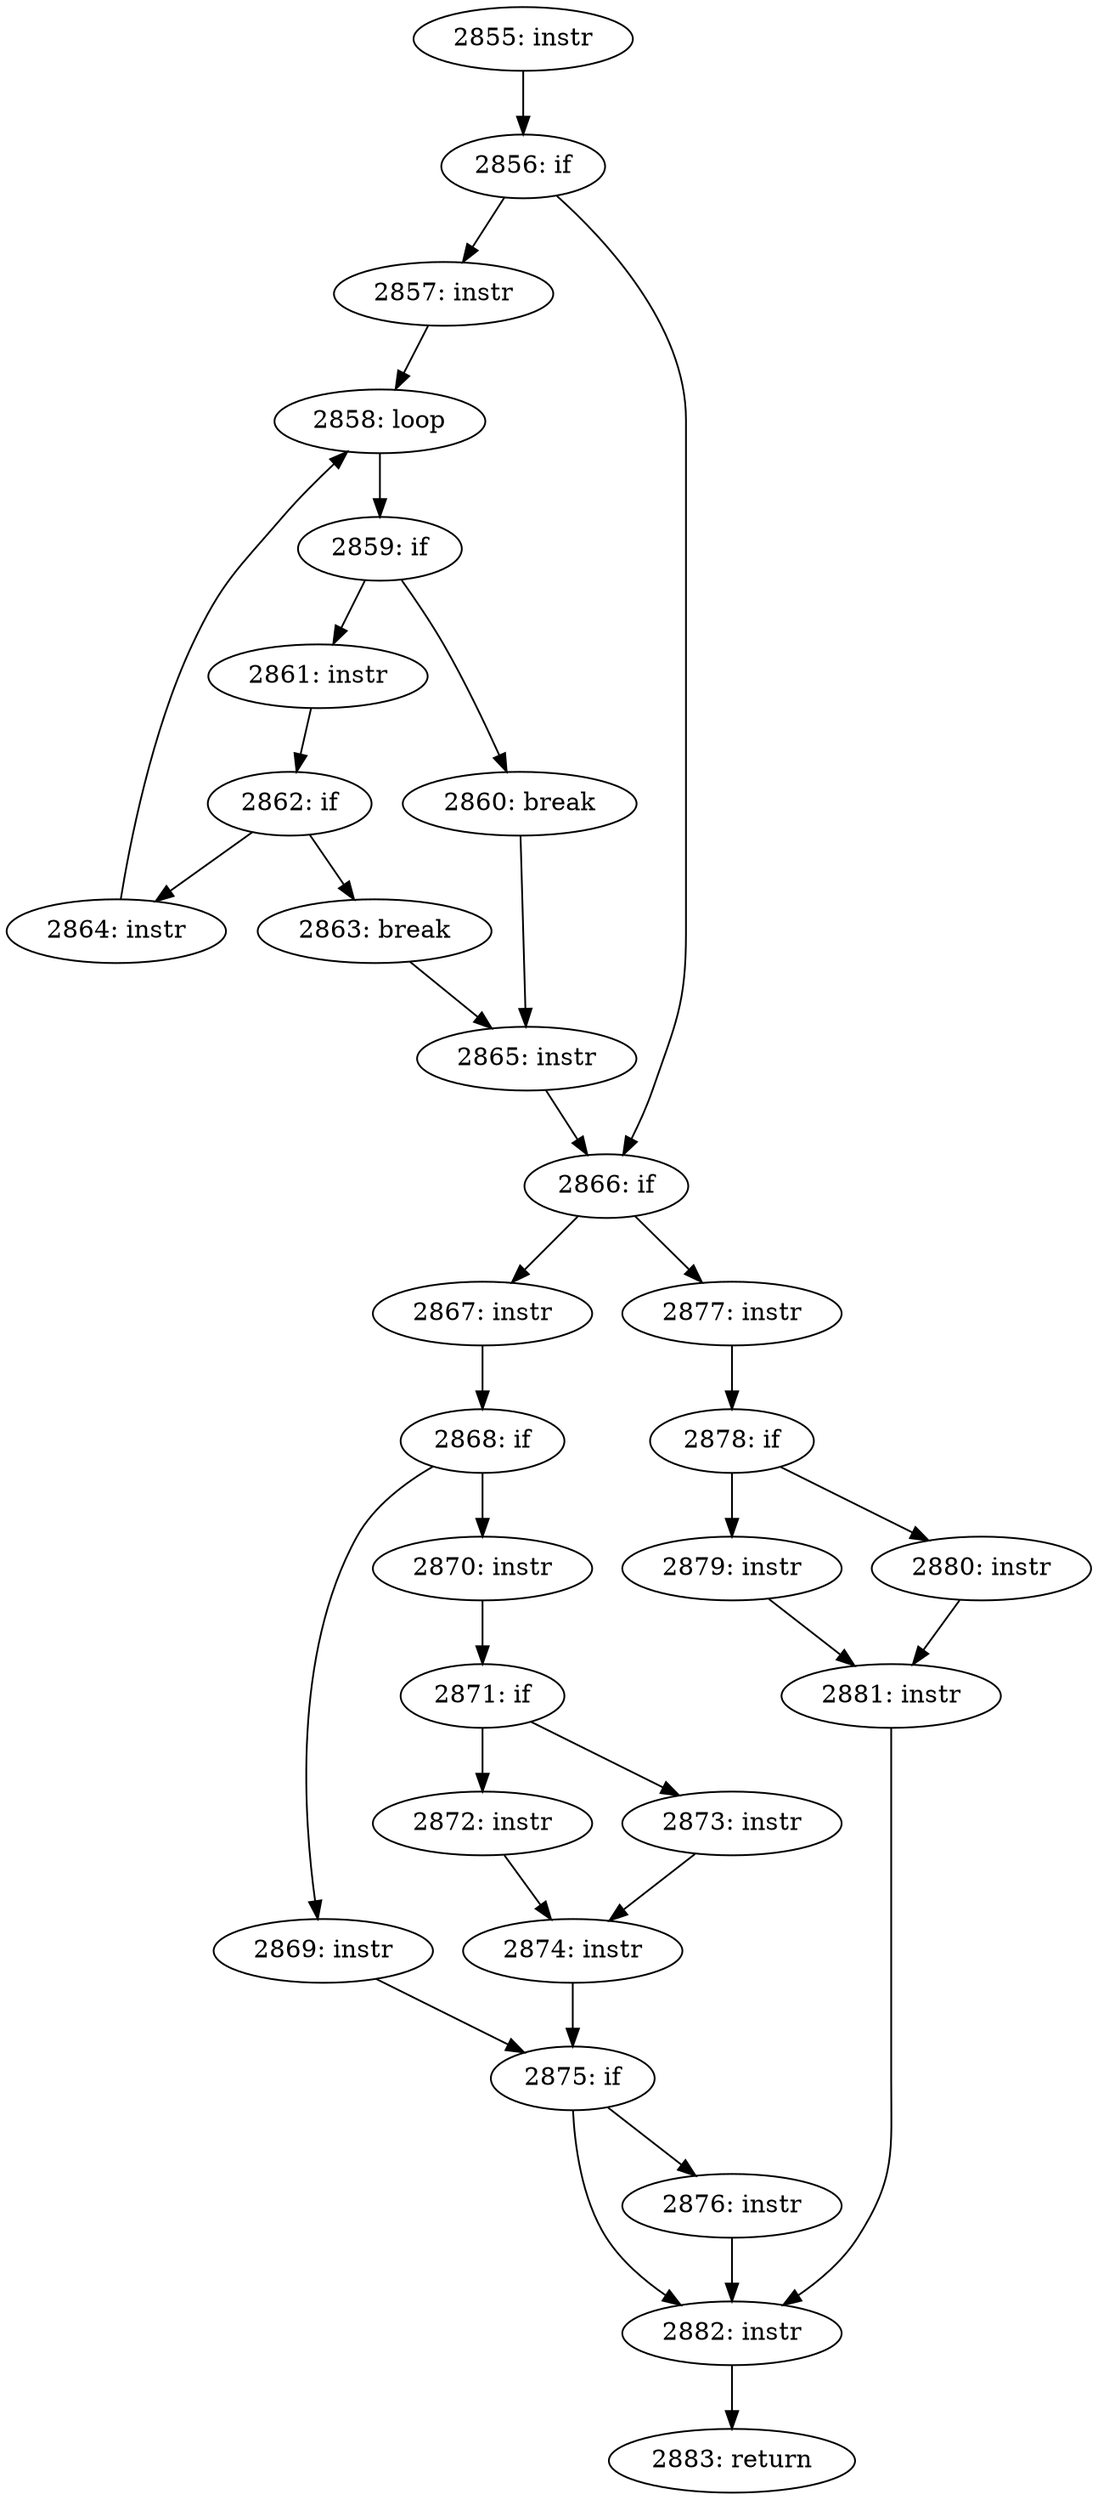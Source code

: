 digraph CFG_tcp_undo_cwnd_reduction {
2855 [label="2855: instr"]
	2855 -> 2856
2856 [label="2856: if"]
	2856 -> 2857
	2856 -> 2866
2857 [label="2857: instr"]
	2857 -> 2858
2858 [label="2858: loop"]
	2858 -> 2859
2859 [label="2859: if"]
	2859 -> 2861
	2859 -> 2860
2860 [label="2860: break"]
	2860 -> 2865
2861 [label="2861: instr"]
	2861 -> 2862
2862 [label="2862: if"]
	2862 -> 2863
	2862 -> 2864
2863 [label="2863: break"]
	2863 -> 2865
2864 [label="2864: instr"]
	2864 -> 2858
2865 [label="2865: instr"]
	2865 -> 2866
2866 [label="2866: if"]
	2866 -> 2867
	2866 -> 2877
2867 [label="2867: instr"]
	2867 -> 2868
2868 [label="2868: if"]
	2868 -> 2869
	2868 -> 2870
2869 [label="2869: instr"]
	2869 -> 2875
2870 [label="2870: instr"]
	2870 -> 2871
2871 [label="2871: if"]
	2871 -> 2872
	2871 -> 2873
2872 [label="2872: instr"]
	2872 -> 2874
2873 [label="2873: instr"]
	2873 -> 2874
2874 [label="2874: instr"]
	2874 -> 2875
2875 [label="2875: if"]
	2875 -> 2876
	2875 -> 2882
2876 [label="2876: instr"]
	2876 -> 2882
2877 [label="2877: instr"]
	2877 -> 2878
2878 [label="2878: if"]
	2878 -> 2879
	2878 -> 2880
2879 [label="2879: instr"]
	2879 -> 2881
2880 [label="2880: instr"]
	2880 -> 2881
2881 [label="2881: instr"]
	2881 -> 2882
2882 [label="2882: instr"]
	2882 -> 2883
2883 [label="2883: return"]
	
}
